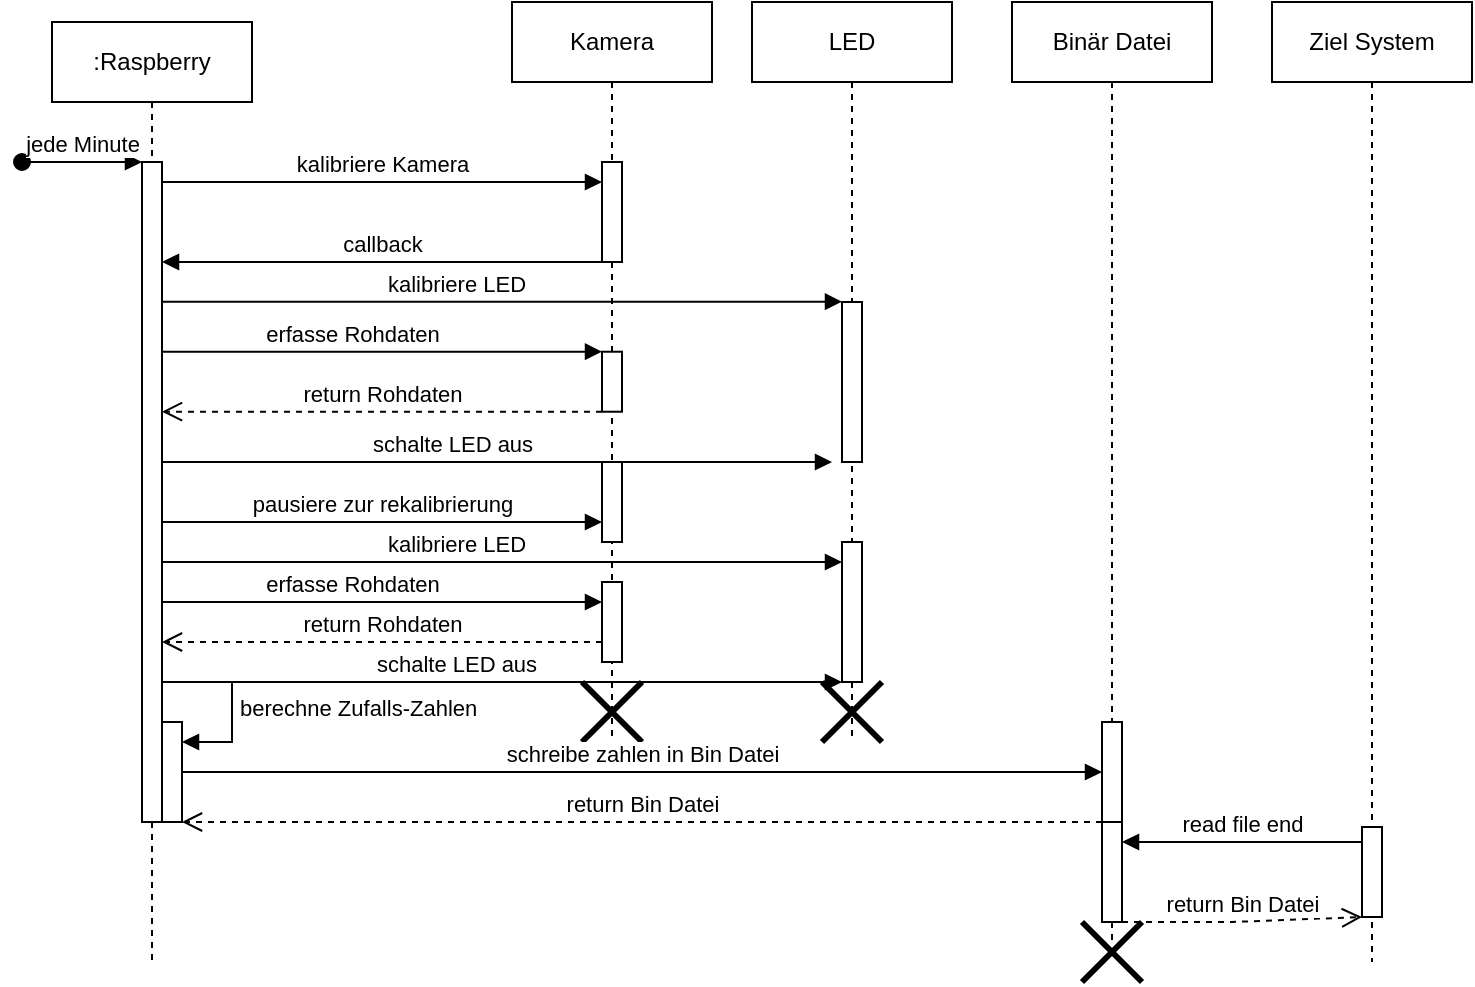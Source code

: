 <mxfile version="24.0.1" type="github">
  <diagram name="Page-1" id="2YBvvXClWsGukQMizWep">
    <mxGraphModel dx="1095" dy="615" grid="1" gridSize="10" guides="1" tooltips="1" connect="1" arrows="1" fold="1" page="1" pageScale="1" pageWidth="850" pageHeight="1100" math="0" shadow="0">
      <root>
        <mxCell id="0" />
        <mxCell id="1" parent="0" />
        <mxCell id="aM9ryv3xv72pqoxQDRHE-1" value=":Raspberry" style="shape=umlLifeline;perimeter=lifelinePerimeter;whiteSpace=wrap;html=1;container=0;dropTarget=0;collapsible=0;recursiveResize=0;outlineConnect=0;portConstraint=eastwest;newEdgeStyle={&quot;edgeStyle&quot;:&quot;elbowEdgeStyle&quot;,&quot;elbow&quot;:&quot;vertical&quot;,&quot;curved&quot;:0,&quot;rounded&quot;:0};" parent="1" vertex="1">
          <mxGeometry x="80" y="40" width="100" height="470" as="geometry" />
        </mxCell>
        <mxCell id="aM9ryv3xv72pqoxQDRHE-2" value="" style="html=1;points=[];perimeter=orthogonalPerimeter;outlineConnect=0;targetShapes=umlLifeline;portConstraint=eastwest;newEdgeStyle={&quot;edgeStyle&quot;:&quot;elbowEdgeStyle&quot;,&quot;elbow&quot;:&quot;vertical&quot;,&quot;curved&quot;:0,&quot;rounded&quot;:0};" parent="aM9ryv3xv72pqoxQDRHE-1" vertex="1">
          <mxGeometry x="45" y="70" width="10" height="330" as="geometry" />
        </mxCell>
        <mxCell id="aM9ryv3xv72pqoxQDRHE-3" value="jede Minute" style="html=1;verticalAlign=bottom;startArrow=oval;endArrow=block;startSize=8;edgeStyle=elbowEdgeStyle;elbow=vertical;curved=0;rounded=0;" parent="aM9ryv3xv72pqoxQDRHE-1" target="aM9ryv3xv72pqoxQDRHE-2" edge="1">
          <mxGeometry relative="1" as="geometry">
            <mxPoint x="-15" y="70" as="sourcePoint" />
          </mxGeometry>
        </mxCell>
        <mxCell id="1_irHP1UGVqCNgbiUloC-27" value="" style="html=1;points=[[0,0,0,0,5],[0,1,0,0,-5],[1,0,0,0,5],[1,1,0,0,-5]];perimeter=orthogonalPerimeter;outlineConnect=0;targetShapes=umlLifeline;portConstraint=eastwest;newEdgeStyle={&quot;curved&quot;:0,&quot;rounded&quot;:0};" vertex="1" parent="aM9ryv3xv72pqoxQDRHE-1">
          <mxGeometry x="55" y="350" width="10" height="50" as="geometry" />
        </mxCell>
        <mxCell id="1_irHP1UGVqCNgbiUloC-28" value="berechne Zufalls-Zahlen" style="html=1;align=left;spacingLeft=2;endArrow=block;rounded=0;edgeStyle=orthogonalEdgeStyle;curved=0;rounded=0;" edge="1" target="1_irHP1UGVqCNgbiUloC-27" parent="aM9ryv3xv72pqoxQDRHE-1">
          <mxGeometry relative="1" as="geometry">
            <mxPoint x="60" y="330" as="sourcePoint" />
            <Array as="points">
              <mxPoint x="90" y="360" />
            </Array>
          </mxGeometry>
        </mxCell>
        <mxCell id="aM9ryv3xv72pqoxQDRHE-5" value="Kamera" style="shape=umlLifeline;perimeter=lifelinePerimeter;whiteSpace=wrap;html=1;container=0;dropTarget=0;collapsible=0;recursiveResize=0;outlineConnect=0;portConstraint=eastwest;newEdgeStyle={&quot;edgeStyle&quot;:&quot;elbowEdgeStyle&quot;,&quot;elbow&quot;:&quot;vertical&quot;,&quot;curved&quot;:0,&quot;rounded&quot;:0};" parent="1" vertex="1">
          <mxGeometry x="310" y="30" width="100" height="370" as="geometry" />
        </mxCell>
        <mxCell id="aM9ryv3xv72pqoxQDRHE-6" value="" style="html=1;points=[];perimeter=orthogonalPerimeter;outlineConnect=0;targetShapes=umlLifeline;portConstraint=eastwest;newEdgeStyle={&quot;edgeStyle&quot;:&quot;elbowEdgeStyle&quot;,&quot;elbow&quot;:&quot;vertical&quot;,&quot;curved&quot;:0,&quot;rounded&quot;:0};" parent="aM9ryv3xv72pqoxQDRHE-5" vertex="1">
          <mxGeometry x="45" y="80" width="10" height="50" as="geometry" />
        </mxCell>
        <mxCell id="1_irHP1UGVqCNgbiUloC-8" value="" style="html=1;points=[];perimeter=orthogonalPerimeter;outlineConnect=0;targetShapes=umlLifeline;portConstraint=eastwest;newEdgeStyle={&quot;edgeStyle&quot;:&quot;elbowEdgeStyle&quot;,&quot;elbow&quot;:&quot;vertical&quot;,&quot;curved&quot;:0,&quot;rounded&quot;:0};" vertex="1" parent="aM9ryv3xv72pqoxQDRHE-5">
          <mxGeometry x="45" y="174.86" width="10" height="30" as="geometry" />
        </mxCell>
        <mxCell id="1_irHP1UGVqCNgbiUloC-15" value="" style="html=1;points=[];perimeter=orthogonalPerimeter;outlineConnect=0;targetShapes=umlLifeline;portConstraint=eastwest;newEdgeStyle={&quot;edgeStyle&quot;:&quot;elbowEdgeStyle&quot;,&quot;elbow&quot;:&quot;vertical&quot;,&quot;curved&quot;:0,&quot;rounded&quot;:0};" vertex="1" parent="aM9ryv3xv72pqoxQDRHE-5">
          <mxGeometry x="45" y="230" width="10" height="40" as="geometry" />
        </mxCell>
        <mxCell id="1_irHP1UGVqCNgbiUloC-24" value="" style="html=1;points=[];perimeter=orthogonalPerimeter;outlineConnect=0;targetShapes=umlLifeline;portConstraint=eastwest;newEdgeStyle={&quot;edgeStyle&quot;:&quot;elbowEdgeStyle&quot;,&quot;elbow&quot;:&quot;vertical&quot;,&quot;curved&quot;:0,&quot;rounded&quot;:0};" vertex="1" parent="aM9ryv3xv72pqoxQDRHE-5">
          <mxGeometry x="45" y="290" width="10" height="40" as="geometry" />
        </mxCell>
        <mxCell id="1_irHP1UGVqCNgbiUloC-33" value="" style="shape=umlDestroy;whiteSpace=wrap;html=1;strokeWidth=3;targetShapes=umlLifeline;" vertex="1" parent="aM9ryv3xv72pqoxQDRHE-5">
          <mxGeometry x="35" y="340" width="30" height="30" as="geometry" />
        </mxCell>
        <mxCell id="aM9ryv3xv72pqoxQDRHE-7" value="kalibriere Kamera" style="html=1;verticalAlign=bottom;endArrow=block;edgeStyle=elbowEdgeStyle;elbow=vertical;curved=0;rounded=0;" parent="1" source="aM9ryv3xv72pqoxQDRHE-2" target="aM9ryv3xv72pqoxQDRHE-6" edge="1">
          <mxGeometry relative="1" as="geometry">
            <mxPoint x="195" y="130" as="sourcePoint" />
            <Array as="points">
              <mxPoint x="180" y="120" />
            </Array>
          </mxGeometry>
        </mxCell>
        <mxCell id="aM9ryv3xv72pqoxQDRHE-9" value="callback" style="html=1;verticalAlign=bottom;endArrow=block;edgeStyle=elbowEdgeStyle;elbow=vertical;curved=0;rounded=0;" parent="1" source="aM9ryv3xv72pqoxQDRHE-6" target="aM9ryv3xv72pqoxQDRHE-2" edge="1">
          <mxGeometry relative="1" as="geometry">
            <mxPoint x="175" y="160" as="sourcePoint" />
            <Array as="points">
              <mxPoint x="190" y="160" />
            </Array>
            <mxPoint x="140" y="160" as="targetPoint" />
          </mxGeometry>
        </mxCell>
        <mxCell id="1_irHP1UGVqCNgbiUloC-1" value="LED" style="shape=umlLifeline;perimeter=lifelinePerimeter;whiteSpace=wrap;html=1;container=0;dropTarget=0;collapsible=0;recursiveResize=0;outlineConnect=0;portConstraint=eastwest;newEdgeStyle={&quot;edgeStyle&quot;:&quot;elbowEdgeStyle&quot;,&quot;elbow&quot;:&quot;vertical&quot;,&quot;curved&quot;:0,&quot;rounded&quot;:0};" vertex="1" parent="1">
          <mxGeometry x="430" y="30" width="100" height="370" as="geometry" />
        </mxCell>
        <mxCell id="1_irHP1UGVqCNgbiUloC-2" value="" style="html=1;points=[];perimeter=orthogonalPerimeter;outlineConnect=0;targetShapes=umlLifeline;portConstraint=eastwest;newEdgeStyle={&quot;edgeStyle&quot;:&quot;elbowEdgeStyle&quot;,&quot;elbow&quot;:&quot;vertical&quot;,&quot;curved&quot;:0,&quot;rounded&quot;:0};" vertex="1" parent="1_irHP1UGVqCNgbiUloC-1">
          <mxGeometry x="45" y="150" width="10" height="80" as="geometry" />
        </mxCell>
        <mxCell id="1_irHP1UGVqCNgbiUloC-21" value="" style="html=1;points=[];perimeter=orthogonalPerimeter;outlineConnect=0;targetShapes=umlLifeline;portConstraint=eastwest;newEdgeStyle={&quot;edgeStyle&quot;:&quot;elbowEdgeStyle&quot;,&quot;elbow&quot;:&quot;vertical&quot;,&quot;curved&quot;:0,&quot;rounded&quot;:0};" vertex="1" parent="1_irHP1UGVqCNgbiUloC-1">
          <mxGeometry x="45" y="270" width="10" height="70" as="geometry" />
        </mxCell>
        <mxCell id="1_irHP1UGVqCNgbiUloC-31" value="" style="shape=umlDestroy;whiteSpace=wrap;html=1;strokeWidth=3;targetShapes=umlLifeline;" vertex="1" parent="1_irHP1UGVqCNgbiUloC-1">
          <mxGeometry x="35" y="340" width="30" height="30" as="geometry" />
        </mxCell>
        <mxCell id="1_irHP1UGVqCNgbiUloC-3" value="Ziel System" style="shape=umlLifeline;perimeter=lifelinePerimeter;whiteSpace=wrap;html=1;container=0;dropTarget=0;collapsible=0;recursiveResize=0;outlineConnect=0;portConstraint=eastwest;newEdgeStyle={&quot;edgeStyle&quot;:&quot;elbowEdgeStyle&quot;,&quot;elbow&quot;:&quot;vertical&quot;,&quot;curved&quot;:0,&quot;rounded&quot;:0};" vertex="1" parent="1">
          <mxGeometry x="690" y="30" width="100" height="480" as="geometry" />
        </mxCell>
        <mxCell id="1_irHP1UGVqCNgbiUloC-4" value="" style="html=1;points=[];perimeter=orthogonalPerimeter;outlineConnect=0;targetShapes=umlLifeline;portConstraint=eastwest;newEdgeStyle={&quot;edgeStyle&quot;:&quot;elbowEdgeStyle&quot;,&quot;elbow&quot;:&quot;vertical&quot;,&quot;curved&quot;:0,&quot;rounded&quot;:0};" vertex="1" parent="1_irHP1UGVqCNgbiUloC-3">
          <mxGeometry x="45" y="412.5" width="10" height="45" as="geometry" />
        </mxCell>
        <mxCell id="1_irHP1UGVqCNgbiUloC-5" value="kalibriere LED" style="html=1;verticalAlign=bottom;endArrow=block;edgeStyle=elbowEdgeStyle;elbow=vertical;curved=0;rounded=0;" edge="1" parent="1">
          <mxGeometry x="-0.136" relative="1" as="geometry">
            <mxPoint x="135" y="179.86" as="sourcePoint" />
            <Array as="points">
              <mxPoint x="330" y="179.86" />
              <mxPoint x="190" y="189.86" />
            </Array>
            <mxPoint x="475" y="179.86" as="targetPoint" />
            <mxPoint as="offset" />
          </mxGeometry>
        </mxCell>
        <mxCell id="1_irHP1UGVqCNgbiUloC-7" value="erfasse Rohdaten" style="html=1;verticalAlign=bottom;endArrow=block;edgeStyle=elbowEdgeStyle;elbow=vertical;curved=0;rounded=0;" edge="1" parent="1">
          <mxGeometry x="-0.136" relative="1" as="geometry">
            <mxPoint x="135" y="204.86" as="sourcePoint" />
            <Array as="points">
              <mxPoint x="325" y="204.86" />
              <mxPoint x="185" y="214.86" />
            </Array>
            <mxPoint x="355" y="204.86" as="targetPoint" />
            <mxPoint as="offset" />
          </mxGeometry>
        </mxCell>
        <mxCell id="1_irHP1UGVqCNgbiUloC-9" value="return Rohdaten" style="html=1;verticalAlign=bottom;endArrow=open;dashed=1;endSize=8;curved=0;rounded=0;" edge="1" parent="1">
          <mxGeometry relative="1" as="geometry">
            <mxPoint x="355" y="234.86" as="sourcePoint" />
            <mxPoint x="135" y="234.86" as="targetPoint" />
          </mxGeometry>
        </mxCell>
        <mxCell id="1_irHP1UGVqCNgbiUloC-10" value="Binär Datei" style="shape=umlLifeline;perimeter=lifelinePerimeter;whiteSpace=wrap;html=1;container=0;dropTarget=0;collapsible=0;recursiveResize=0;outlineConnect=0;portConstraint=eastwest;newEdgeStyle={&quot;edgeStyle&quot;:&quot;elbowEdgeStyle&quot;,&quot;elbow&quot;:&quot;vertical&quot;,&quot;curved&quot;:0,&quot;rounded&quot;:0};" vertex="1" parent="1">
          <mxGeometry x="560" y="30" width="100" height="470" as="geometry" />
        </mxCell>
        <mxCell id="1_irHP1UGVqCNgbiUloC-34" value="" style="html=1;points=[];perimeter=orthogonalPerimeter;outlineConnect=0;targetShapes=umlLifeline;portConstraint=eastwest;newEdgeStyle={&quot;edgeStyle&quot;:&quot;elbowEdgeStyle&quot;,&quot;elbow&quot;:&quot;vertical&quot;,&quot;curved&quot;:0,&quot;rounded&quot;:0};" vertex="1" parent="1_irHP1UGVqCNgbiUloC-10">
          <mxGeometry x="45" y="410" width="10" height="50" as="geometry" />
        </mxCell>
        <mxCell id="1_irHP1UGVqCNgbiUloC-16" value="pausiere zur rekalibrierung" style="html=1;verticalAlign=bottom;endArrow=block;edgeStyle=elbowEdgeStyle;elbow=vertical;curved=0;rounded=0;" edge="1" parent="1" target="1_irHP1UGVqCNgbiUloC-15" source="aM9ryv3xv72pqoxQDRHE-2">
          <mxGeometry relative="1" as="geometry">
            <mxPoint x="140" y="290" as="sourcePoint" />
            <Array as="points">
              <mxPoint x="305" y="290" />
              <mxPoint x="180" y="310" />
            </Array>
            <mxPoint x="360" y="290" as="targetPoint" />
          </mxGeometry>
        </mxCell>
        <mxCell id="1_irHP1UGVqCNgbiUloC-20" value="schalte LED aus" style="html=1;verticalAlign=bottom;endArrow=block;edgeStyle=elbowEdgeStyle;elbow=vertical;curved=0;rounded=0;" edge="1" parent="1" source="aM9ryv3xv72pqoxQDRHE-2">
          <mxGeometry x="-0.136" relative="1" as="geometry">
            <mxPoint x="150" y="260" as="sourcePoint" />
            <Array as="points">
              <mxPoint x="325" y="260" />
              <mxPoint x="185" y="270" />
            </Array>
            <mxPoint x="470" y="260" as="targetPoint" />
            <mxPoint as="offset" />
          </mxGeometry>
        </mxCell>
        <mxCell id="1_irHP1UGVqCNgbiUloC-22" value="kalibriere LED" style="html=1;verticalAlign=bottom;endArrow=block;edgeStyle=elbowEdgeStyle;elbow=vertical;curved=0;rounded=0;" edge="1" parent="1" source="aM9ryv3xv72pqoxQDRHE-2" target="1_irHP1UGVqCNgbiUloC-21">
          <mxGeometry x="-0.136" relative="1" as="geometry">
            <mxPoint x="130" y="310" as="sourcePoint" />
            <Array as="points">
              <mxPoint x="325" y="310" />
              <mxPoint x="185" y="320" />
            </Array>
            <mxPoint x="470" y="310" as="targetPoint" />
            <mxPoint as="offset" />
          </mxGeometry>
        </mxCell>
        <mxCell id="1_irHP1UGVqCNgbiUloC-23" value="schalte LED aus" style="html=1;verticalAlign=bottom;endArrow=block;edgeStyle=elbowEdgeStyle;elbow=vertical;curved=0;rounded=0;" edge="1" parent="1" source="aM9ryv3xv72pqoxQDRHE-2" target="1_irHP1UGVqCNgbiUloC-21">
          <mxGeometry x="-0.137" relative="1" as="geometry">
            <mxPoint x="140" y="370" as="sourcePoint" />
            <Array as="points">
              <mxPoint x="330" y="370" />
              <mxPoint x="190" y="380" />
            </Array>
            <mxPoint x="475" y="370" as="targetPoint" />
            <mxPoint as="offset" />
          </mxGeometry>
        </mxCell>
        <mxCell id="1_irHP1UGVqCNgbiUloC-25" value="erfasse Rohdaten" style="html=1;verticalAlign=bottom;endArrow=block;edgeStyle=elbowEdgeStyle;elbow=vertical;curved=0;rounded=0;" edge="1" parent="1" source="aM9ryv3xv72pqoxQDRHE-2" target="1_irHP1UGVqCNgbiUloC-24">
          <mxGeometry x="-0.136" relative="1" as="geometry">
            <mxPoint x="130" y="330" as="sourcePoint" />
            <Array as="points">
              <mxPoint x="320" y="330" />
              <mxPoint x="180" y="340" />
            </Array>
            <mxPoint x="350" y="330" as="targetPoint" />
            <mxPoint as="offset" />
          </mxGeometry>
        </mxCell>
        <mxCell id="1_irHP1UGVqCNgbiUloC-26" value="return Rohdaten" style="html=1;verticalAlign=bottom;endArrow=open;dashed=1;endSize=8;curved=0;rounded=0;" edge="1" parent="1" source="1_irHP1UGVqCNgbiUloC-24" target="aM9ryv3xv72pqoxQDRHE-2">
          <mxGeometry relative="1" as="geometry">
            <mxPoint x="350" y="360" as="sourcePoint" />
            <mxPoint x="130" y="360" as="targetPoint" />
            <Array as="points">
              <mxPoint x="260" y="350" />
            </Array>
          </mxGeometry>
        </mxCell>
        <mxCell id="1_irHP1UGVqCNgbiUloC-11" value="" style="html=1;points=[];perimeter=orthogonalPerimeter;outlineConnect=0;targetShapes=umlLifeline;portConstraint=eastwest;newEdgeStyle={&quot;edgeStyle&quot;:&quot;elbowEdgeStyle&quot;,&quot;elbow&quot;:&quot;vertical&quot;,&quot;curved&quot;:0,&quot;rounded&quot;:0};" vertex="1" parent="1">
          <mxGeometry x="605" y="390" width="10" height="50" as="geometry" />
        </mxCell>
        <mxCell id="1_irHP1UGVqCNgbiUloC-29" value="schreibe zahlen in Bin Datei" style="html=1;verticalAlign=bottom;endArrow=block;curved=0;rounded=0;" edge="1" parent="1" source="1_irHP1UGVqCNgbiUloC-27" target="1_irHP1UGVqCNgbiUloC-11">
          <mxGeometry width="80" relative="1" as="geometry">
            <mxPoint x="150" y="420" as="sourcePoint" />
            <mxPoint x="230" y="420" as="targetPoint" />
          </mxGeometry>
        </mxCell>
        <mxCell id="1_irHP1UGVqCNgbiUloC-30" value="return Bin Datei" style="html=1;verticalAlign=bottom;endArrow=open;dashed=1;endSize=8;curved=0;rounded=0;" edge="1" parent="1">
          <mxGeometry relative="1" as="geometry">
            <mxPoint x="605" y="440" as="sourcePoint" />
            <mxPoint x="145" y="440" as="targetPoint" />
          </mxGeometry>
        </mxCell>
        <mxCell id="1_irHP1UGVqCNgbiUloC-32" value="" style="shape=umlDestroy;whiteSpace=wrap;html=1;strokeWidth=3;targetShapes=umlLifeline;" vertex="1" parent="1">
          <mxGeometry x="595" y="490" width="30" height="30" as="geometry" />
        </mxCell>
        <mxCell id="1_irHP1UGVqCNgbiUloC-38" value="read file end" style="html=1;verticalAlign=bottom;endArrow=block;edgeStyle=elbowEdgeStyle;elbow=vertical;curved=0;rounded=0;" edge="1" parent="1">
          <mxGeometry relative="1" as="geometry">
            <mxPoint x="735" y="450" as="sourcePoint" />
            <Array as="points">
              <mxPoint x="695" y="450" />
            </Array>
            <mxPoint x="615" y="450" as="targetPoint" />
          </mxGeometry>
        </mxCell>
        <mxCell id="1_irHP1UGVqCNgbiUloC-39" value="return Bin Datei" style="html=1;verticalAlign=bottom;endArrow=open;dashed=1;endSize=8;curved=0;rounded=0;" edge="1" parent="1" source="1_irHP1UGVqCNgbiUloC-34" target="1_irHP1UGVqCNgbiUloC-4">
          <mxGeometry relative="1" as="geometry">
            <mxPoint x="450" y="560" as="sourcePoint" />
            <mxPoint x="740" y="560" as="targetPoint" />
            <Array as="points">
              <mxPoint x="670" y="490" />
            </Array>
          </mxGeometry>
        </mxCell>
      </root>
    </mxGraphModel>
  </diagram>
</mxfile>
